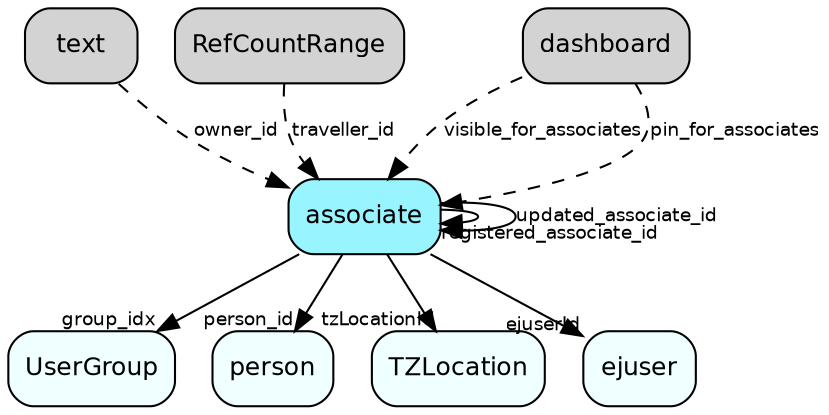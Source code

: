 digraph associate  {
node [shape = box style="rounded, filled" fontname = "Helvetica" fontsize = "12" ]
edge [fontname = "Helvetica" fontsize = "9"]

associate[fillcolor = "cadetblue1"]
UserGroup[fillcolor = "azure1"]
person[fillcolor = "azure1"]
TZLocation[fillcolor = "azure1"]
ejuser[fillcolor = "azure1"]
associate -> UserGroup [headlabel = "group_idx"]
associate -> person [headlabel = "person_id"]
associate -> associate [headlabel = "registered_associate_id"]
associate -> associate [label = "updated_associate_id"]
associate -> TZLocation [headlabel = "tzLocationId"]
associate -> ejuser [headlabel = "ejuserId"]
text -> associate [label = "owner_id" style="dashed"]
RefCountRange -> associate [label = "traveller_id" style="dashed"]
dashboard -> associate [label = "visible_for_associates" style="dashed"]
dashboard -> associate [label = "pin_for_associates" style="dashed"]
}
